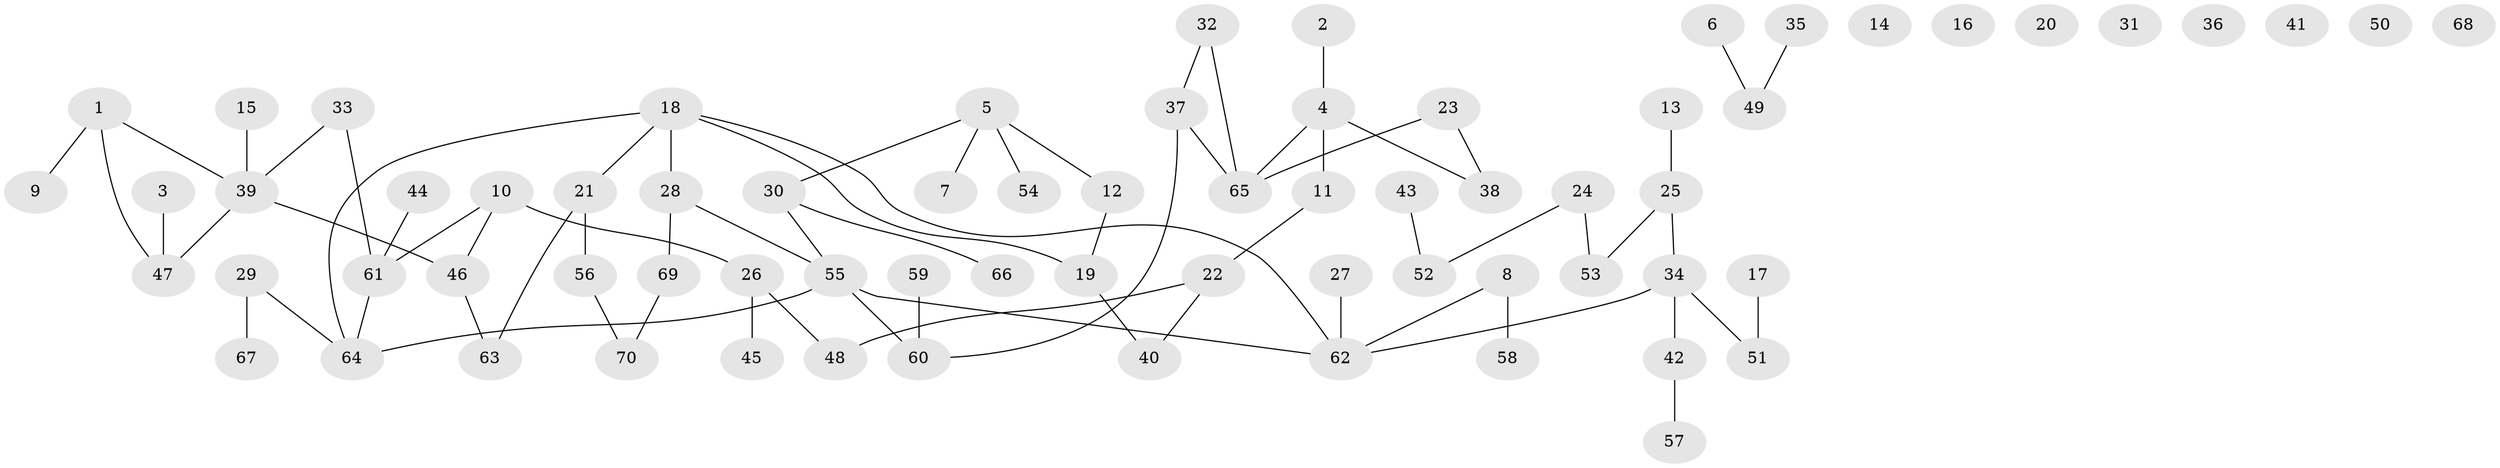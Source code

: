 // Generated by graph-tools (version 1.1) at 2025/49/03/09/25 03:49:12]
// undirected, 70 vertices, 71 edges
graph export_dot {
graph [start="1"]
  node [color=gray90,style=filled];
  1;
  2;
  3;
  4;
  5;
  6;
  7;
  8;
  9;
  10;
  11;
  12;
  13;
  14;
  15;
  16;
  17;
  18;
  19;
  20;
  21;
  22;
  23;
  24;
  25;
  26;
  27;
  28;
  29;
  30;
  31;
  32;
  33;
  34;
  35;
  36;
  37;
  38;
  39;
  40;
  41;
  42;
  43;
  44;
  45;
  46;
  47;
  48;
  49;
  50;
  51;
  52;
  53;
  54;
  55;
  56;
  57;
  58;
  59;
  60;
  61;
  62;
  63;
  64;
  65;
  66;
  67;
  68;
  69;
  70;
  1 -- 9;
  1 -- 39;
  1 -- 47;
  2 -- 4;
  3 -- 47;
  4 -- 11;
  4 -- 38;
  4 -- 65;
  5 -- 7;
  5 -- 12;
  5 -- 30;
  5 -- 54;
  6 -- 49;
  8 -- 58;
  8 -- 62;
  10 -- 26;
  10 -- 46;
  10 -- 61;
  11 -- 22;
  12 -- 19;
  13 -- 25;
  15 -- 39;
  17 -- 51;
  18 -- 19;
  18 -- 21;
  18 -- 28;
  18 -- 62;
  18 -- 64;
  19 -- 40;
  21 -- 56;
  21 -- 63;
  22 -- 40;
  22 -- 48;
  23 -- 38;
  23 -- 65;
  24 -- 52;
  24 -- 53;
  25 -- 34;
  25 -- 53;
  26 -- 45;
  26 -- 48;
  27 -- 62;
  28 -- 55;
  28 -- 69;
  29 -- 64;
  29 -- 67;
  30 -- 55;
  30 -- 66;
  32 -- 37;
  32 -- 65;
  33 -- 39;
  33 -- 61;
  34 -- 42;
  34 -- 51;
  34 -- 62;
  35 -- 49;
  37 -- 60;
  37 -- 65;
  39 -- 46;
  39 -- 47;
  42 -- 57;
  43 -- 52;
  44 -- 61;
  46 -- 63;
  55 -- 60;
  55 -- 62;
  55 -- 64;
  56 -- 70;
  59 -- 60;
  61 -- 64;
  69 -- 70;
}
